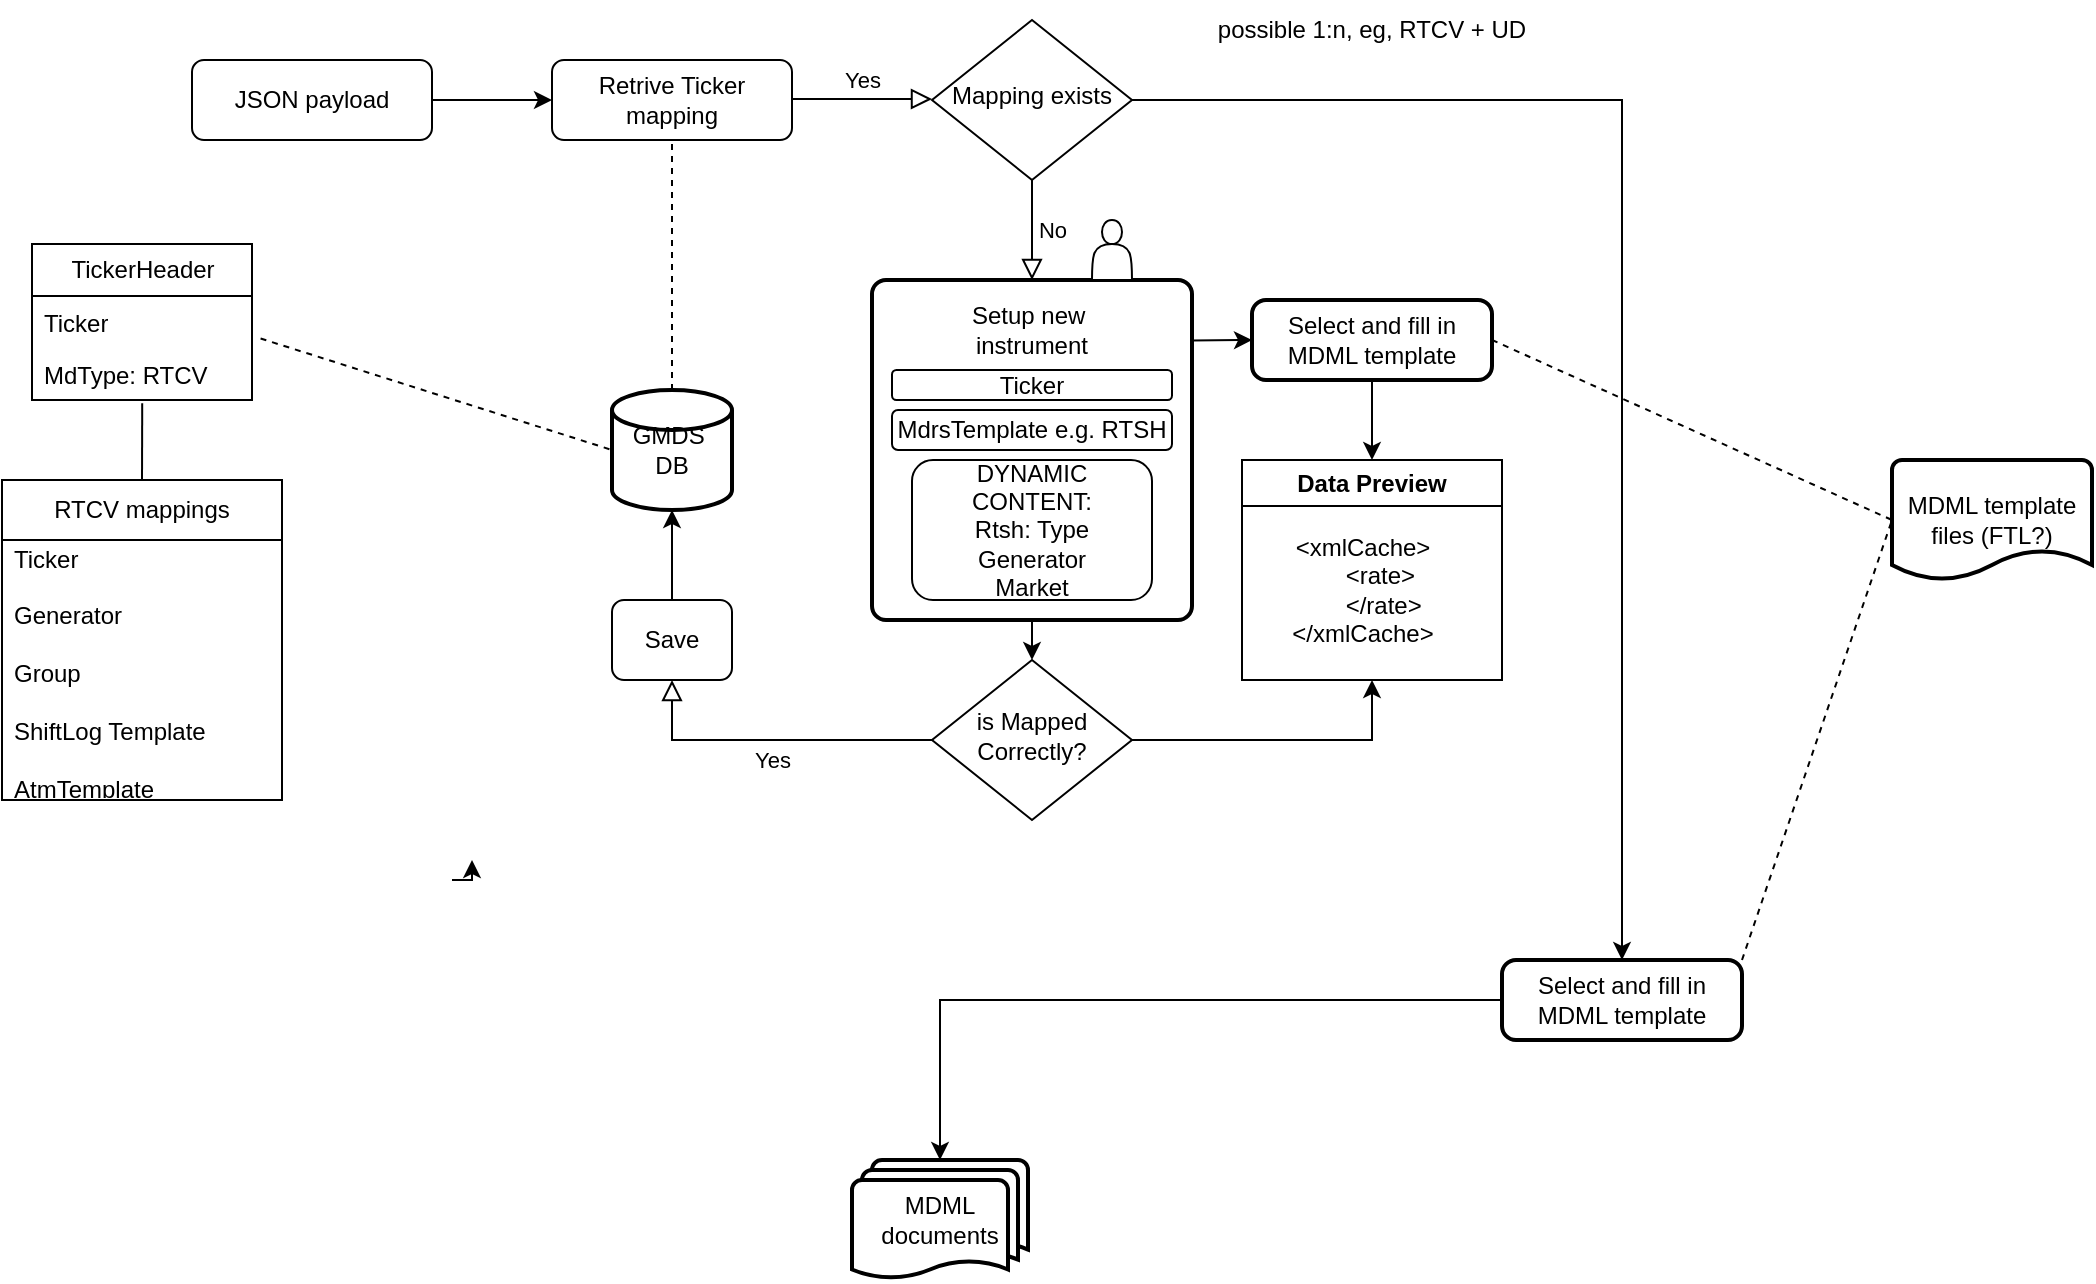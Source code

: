 <mxfile version="26.2.14">
  <diagram id="C5RBs43oDa-KdzZeNtuy" name="Page-1">
    <mxGraphModel dx="2043" dy="671" grid="1" gridSize="10" guides="1" tooltips="1" connect="1" arrows="1" fold="1" page="1" pageScale="1" pageWidth="827" pageHeight="1169" math="0" shadow="0">
      <root>
        <mxCell id="WIyWlLk6GJQsqaUBKTNV-0" />
        <mxCell id="WIyWlLk6GJQsqaUBKTNV-1" parent="WIyWlLk6GJQsqaUBKTNV-0" />
        <mxCell id="0x4GOvO5WbsecGbyz3oT-2" style="edgeStyle=orthogonalEdgeStyle;rounded=0;orthogonalLoop=1;jettySize=auto;html=1;exitX=1;exitY=0.5;exitDx=0;exitDy=0;entryX=0;entryY=0.5;entryDx=0;entryDy=0;" edge="1" parent="WIyWlLk6GJQsqaUBKTNV-1" source="WIyWlLk6GJQsqaUBKTNV-3">
          <mxGeometry relative="1" as="geometry">
            <mxPoint x="210" y="70" as="targetPoint" />
          </mxGeometry>
        </mxCell>
        <mxCell id="WIyWlLk6GJQsqaUBKTNV-3" value="JSON payload" style="rounded=1;whiteSpace=wrap;html=1;fontSize=12;glass=0;strokeWidth=1;shadow=0;" parent="WIyWlLk6GJQsqaUBKTNV-1" vertex="1">
          <mxGeometry x="30" y="50" width="120" height="40" as="geometry" />
        </mxCell>
        <mxCell id="0x4GOvO5WbsecGbyz3oT-62" style="edgeStyle=orthogonalEdgeStyle;rounded=0;orthogonalLoop=1;jettySize=auto;html=1;exitX=0.5;exitY=0;exitDx=0;exitDy=0;" edge="1" parent="WIyWlLk6GJQsqaUBKTNV-1">
          <mxGeometry relative="1" as="geometry">
            <mxPoint x="170" y="450" as="targetPoint" />
            <mxPoint x="160" y="460" as="sourcePoint" />
          </mxGeometry>
        </mxCell>
        <mxCell id="0x4GOvO5WbsecGbyz3oT-65" style="edgeStyle=orthogonalEdgeStyle;rounded=0;orthogonalLoop=1;jettySize=auto;html=1;exitX=0.5;exitY=1;exitDx=0;exitDy=0;entryX=0.5;entryY=0;entryDx=0;entryDy=0;" edge="1" parent="WIyWlLk6GJQsqaUBKTNV-1" source="0x4GOvO5WbsecGbyz3oT-0" target="0x4GOvO5WbsecGbyz3oT-64">
          <mxGeometry relative="1" as="geometry" />
        </mxCell>
        <mxCell id="0x4GOvO5WbsecGbyz3oT-0" value="" style="rounded=1;whiteSpace=wrap;html=1;absoluteArcSize=1;arcSize=14;strokeWidth=2;align=center;" vertex="1" parent="WIyWlLk6GJQsqaUBKTNV-1">
          <mxGeometry x="370" y="160" width="160" height="170" as="geometry" />
        </mxCell>
        <mxCell id="0x4GOvO5WbsecGbyz3oT-3" value="GMDS&amp;nbsp;&lt;div&gt;DB&lt;/div&gt;" style="strokeWidth=2;html=1;shape=mxgraph.flowchart.database;whiteSpace=wrap;" vertex="1" parent="WIyWlLk6GJQsqaUBKTNV-1">
          <mxGeometry x="240" y="215" width="60" height="60" as="geometry" />
        </mxCell>
        <mxCell id="0x4GOvO5WbsecGbyz3oT-4" value="Yes" style="edgeStyle=orthogonalEdgeStyle;rounded=0;html=1;jettySize=auto;orthogonalLoop=1;fontSize=11;endArrow=block;endFill=0;endSize=8;strokeWidth=1;shadow=0;labelBackgroundColor=none;exitX=1;exitY=0.5;exitDx=0;exitDy=0;" edge="1" parent="WIyWlLk6GJQsqaUBKTNV-1">
          <mxGeometry y="10" relative="1" as="geometry">
            <mxPoint as="offset" />
            <mxPoint x="330" y="69.5" as="sourcePoint" />
            <mxPoint x="400" y="69.5" as="targetPoint" />
          </mxGeometry>
        </mxCell>
        <mxCell id="0x4GOvO5WbsecGbyz3oT-5" value="No" style="edgeStyle=orthogonalEdgeStyle;rounded=0;html=1;jettySize=auto;orthogonalLoop=1;fontSize=11;endArrow=block;endFill=0;endSize=8;strokeWidth=1;shadow=0;labelBackgroundColor=none;exitX=0.5;exitY=1;exitDx=0;exitDy=0;entryX=0.5;entryY=0;entryDx=0;entryDy=0;" edge="1" parent="WIyWlLk6GJQsqaUBKTNV-1" source="0x4GOvO5WbsecGbyz3oT-6" target="0x4GOvO5WbsecGbyz3oT-0">
          <mxGeometry y="10" relative="1" as="geometry">
            <mxPoint as="offset" />
            <mxPoint x="260" y="110" as="sourcePoint" />
            <mxPoint x="260" y="160" as="targetPoint" />
          </mxGeometry>
        </mxCell>
        <mxCell id="0x4GOvO5WbsecGbyz3oT-46" style="edgeStyle=orthogonalEdgeStyle;rounded=0;orthogonalLoop=1;jettySize=auto;html=1;exitX=1;exitY=0.5;exitDx=0;exitDy=0;" edge="1" parent="WIyWlLk6GJQsqaUBKTNV-1" source="0x4GOvO5WbsecGbyz3oT-6" target="0x4GOvO5WbsecGbyz3oT-10">
          <mxGeometry relative="1" as="geometry" />
        </mxCell>
        <mxCell id="0x4GOvO5WbsecGbyz3oT-6" value="Mapping exists" style="rhombus;whiteSpace=wrap;html=1;shadow=0;fontFamily=Helvetica;fontSize=12;align=center;strokeWidth=1;spacing=6;spacingTop=-4;" vertex="1" parent="WIyWlLk6GJQsqaUBKTNV-1">
          <mxGeometry x="400" y="30" width="100" height="80" as="geometry" />
        </mxCell>
        <mxCell id="0x4GOvO5WbsecGbyz3oT-7" value="Retrive Ticker mapping" style="rounded=1;whiteSpace=wrap;html=1;fontSize=12;glass=0;strokeWidth=1;shadow=0;" vertex="1" parent="WIyWlLk6GJQsqaUBKTNV-1">
          <mxGeometry x="210" y="50" width="120" height="40" as="geometry" />
        </mxCell>
        <mxCell id="0x4GOvO5WbsecGbyz3oT-8" value="" style="endArrow=none;dashed=1;html=1;rounded=0;exitX=0.5;exitY=0;exitDx=0;exitDy=0;exitPerimeter=0;entryX=0.5;entryY=1;entryDx=0;entryDy=0;" edge="1" parent="WIyWlLk6GJQsqaUBKTNV-1" source="0x4GOvO5WbsecGbyz3oT-3" target="0x4GOvO5WbsecGbyz3oT-7">
          <mxGeometry width="50" height="50" relative="1" as="geometry">
            <mxPoint x="390" y="320" as="sourcePoint" />
            <mxPoint x="440" y="270" as="targetPoint" />
          </mxGeometry>
        </mxCell>
        <mxCell id="0x4GOvO5WbsecGbyz3oT-9" value="" style="shape=actor;whiteSpace=wrap;html=1;" vertex="1" parent="WIyWlLk6GJQsqaUBKTNV-1">
          <mxGeometry x="480" y="130" width="20" height="30" as="geometry" />
        </mxCell>
        <mxCell id="0x4GOvO5WbsecGbyz3oT-10" value="Select and fill in MDML template" style="rounded=1;whiteSpace=wrap;html=1;absoluteArcSize=1;arcSize=14;strokeWidth=2;" vertex="1" parent="WIyWlLk6GJQsqaUBKTNV-1">
          <mxGeometry x="685" y="500" width="120" height="40" as="geometry" />
        </mxCell>
        <mxCell id="0x4GOvO5WbsecGbyz3oT-12" value="Setup new&amp;nbsp;&lt;div&gt;instrument&lt;/div&gt;" style="text;html=1;align=center;verticalAlign=middle;whiteSpace=wrap;rounded=0;" vertex="1" parent="WIyWlLk6GJQsqaUBKTNV-1">
          <mxGeometry x="410" y="170" width="80" height="30" as="geometry" />
        </mxCell>
        <mxCell id="0x4GOvO5WbsecGbyz3oT-13" value="TickerHeader" style="swimlane;fontStyle=0;childLayout=stackLayout;horizontal=1;startSize=26;fillColor=none;horizontalStack=0;resizeParent=1;resizeParentMax=0;resizeLast=0;collapsible=1;marginBottom=0;html=1;" vertex="1" parent="WIyWlLk6GJQsqaUBKTNV-1">
          <mxGeometry x="-50" y="142" width="110" height="78" as="geometry" />
        </mxCell>
        <mxCell id="0x4GOvO5WbsecGbyz3oT-14" value="Ticker" style="text;strokeColor=none;fillColor=none;align=left;verticalAlign=top;spacingLeft=4;spacingRight=4;overflow=hidden;rotatable=0;points=[[0,0.5],[1,0.5]];portConstraint=eastwest;whiteSpace=wrap;html=1;" vertex="1" parent="0x4GOvO5WbsecGbyz3oT-13">
          <mxGeometry y="26" width="110" height="26" as="geometry" />
        </mxCell>
        <mxCell id="0x4GOvO5WbsecGbyz3oT-15" value="MdType: RTCV" style="text;strokeColor=none;fillColor=none;align=left;verticalAlign=top;spacingLeft=4;spacingRight=4;overflow=hidden;rotatable=0;points=[[0,0.5],[1,0.5]];portConstraint=eastwest;whiteSpace=wrap;html=1;" vertex="1" parent="0x4GOvO5WbsecGbyz3oT-13">
          <mxGeometry y="52" width="110" height="26" as="geometry" />
        </mxCell>
        <mxCell id="0x4GOvO5WbsecGbyz3oT-20" value="RTCV mappings" style="swimlane;fontStyle=0;childLayout=stackLayout;horizontal=1;startSize=30;horizontalStack=0;resizeParent=1;resizeParentMax=0;resizeLast=0;collapsible=1;marginBottom=0;whiteSpace=wrap;html=1;" vertex="1" parent="WIyWlLk6GJQsqaUBKTNV-1">
          <mxGeometry x="-65" y="260" width="140" height="160" as="geometry" />
        </mxCell>
        <mxCell id="0x4GOvO5WbsecGbyz3oT-21" value="Ticker&lt;div&gt;&lt;br&gt;&lt;/div&gt;&lt;div&gt;Generator&lt;/div&gt;&lt;div&gt;&lt;br&gt;&lt;/div&gt;&lt;div&gt;Group&lt;/div&gt;&lt;div&gt;&lt;br&gt;&lt;/div&gt;&lt;div&gt;ShiftLog Template&lt;br&gt;&lt;br&gt;AtmTemplate&lt;/div&gt;&lt;div&gt;&lt;br&gt;&lt;/div&gt;&lt;div&gt;&lt;br&gt;&lt;/div&gt;" style="text;strokeColor=none;fillColor=none;align=left;verticalAlign=middle;spacingLeft=4;spacingRight=4;overflow=hidden;points=[[0,0.5],[1,0.5]];portConstraint=eastwest;rotatable=0;whiteSpace=wrap;html=1;" vertex="1" parent="0x4GOvO5WbsecGbyz3oT-20">
          <mxGeometry y="30" width="140" height="130" as="geometry" />
        </mxCell>
        <mxCell id="0x4GOvO5WbsecGbyz3oT-37" value="" style="endArrow=none;dashed=1;html=1;rounded=0;exitX=1.039;exitY=0.817;exitDx=0;exitDy=0;exitPerimeter=0;entryX=0;entryY=0.5;entryDx=0;entryDy=0;entryPerimeter=0;" edge="1" parent="WIyWlLk6GJQsqaUBKTNV-1" source="0x4GOvO5WbsecGbyz3oT-14" target="0x4GOvO5WbsecGbyz3oT-3">
          <mxGeometry width="50" height="50" relative="1" as="geometry">
            <mxPoint x="520" y="360" as="sourcePoint" />
            <mxPoint x="570" y="310" as="targetPoint" />
          </mxGeometry>
        </mxCell>
        <mxCell id="0x4GOvO5WbsecGbyz3oT-38" value="" style="endArrow=none;html=1;rounded=0;exitX=0.5;exitY=0;exitDx=0;exitDy=0;entryX=0.501;entryY=1.064;entryDx=0;entryDy=0;entryPerimeter=0;" edge="1" parent="WIyWlLk6GJQsqaUBKTNV-1" source="0x4GOvO5WbsecGbyz3oT-20" target="0x4GOvO5WbsecGbyz3oT-15">
          <mxGeometry width="50" height="50" relative="1" as="geometry">
            <mxPoint x="520" y="360" as="sourcePoint" />
            <mxPoint x="570" y="310" as="targetPoint" />
          </mxGeometry>
        </mxCell>
        <mxCell id="0x4GOvO5WbsecGbyz3oT-39" value="Ticker" style="rounded=1;whiteSpace=wrap;html=1;" vertex="1" parent="WIyWlLk6GJQsqaUBKTNV-1">
          <mxGeometry x="380" y="205" width="140" height="15" as="geometry" />
        </mxCell>
        <mxCell id="0x4GOvO5WbsecGbyz3oT-42" value="DYNAMIC CONTENT:&lt;br&gt;Rtsh: Type&lt;br&gt;Generator&lt;br&gt;Market" style="rounded=1;whiteSpace=wrap;html=1;" vertex="1" parent="WIyWlLk6GJQsqaUBKTNV-1">
          <mxGeometry x="390" y="250" width="120" height="70" as="geometry" />
        </mxCell>
        <mxCell id="0x4GOvO5WbsecGbyz3oT-43" value="MdrsTemplate e.g. RTSH" style="rounded=1;whiteSpace=wrap;html=1;" vertex="1" parent="WIyWlLk6GJQsqaUBKTNV-1">
          <mxGeometry x="380" y="225" width="140" height="20" as="geometry" />
        </mxCell>
        <mxCell id="0x4GOvO5WbsecGbyz3oT-51" value="possible 1:n, eg, RTCV + UD" style="text;html=1;align=center;verticalAlign=middle;whiteSpace=wrap;rounded=0;" vertex="1" parent="WIyWlLk6GJQsqaUBKTNV-1">
          <mxGeometry x="540" y="20" width="160" height="30" as="geometry" />
        </mxCell>
        <mxCell id="0x4GOvO5WbsecGbyz3oT-53" value="Select and fill in MDML template" style="rounded=1;whiteSpace=wrap;html=1;absoluteArcSize=1;arcSize=14;strokeWidth=2;" vertex="1" parent="WIyWlLk6GJQsqaUBKTNV-1">
          <mxGeometry x="560" y="170" width="120" height="40" as="geometry" />
        </mxCell>
        <mxCell id="0x4GOvO5WbsecGbyz3oT-56" value="" style="endArrow=classic;html=1;rounded=0;entryX=0;entryY=0.5;entryDx=0;entryDy=0;exitX=0.999;exitY=0.178;exitDx=0;exitDy=0;exitPerimeter=0;" edge="1" parent="WIyWlLk6GJQsqaUBKTNV-1" source="0x4GOvO5WbsecGbyz3oT-0" target="0x4GOvO5WbsecGbyz3oT-53">
          <mxGeometry width="50" height="50" relative="1" as="geometry">
            <mxPoint x="470" y="260" as="sourcePoint" />
            <mxPoint x="520" y="210" as="targetPoint" />
          </mxGeometry>
        </mxCell>
        <mxCell id="0x4GOvO5WbsecGbyz3oT-59" value="Data Preview" style="swimlane;whiteSpace=wrap;html=1;" vertex="1" parent="WIyWlLk6GJQsqaUBKTNV-1">
          <mxGeometry x="555" y="250" width="130" height="110" as="geometry" />
        </mxCell>
        <mxCell id="0x4GOvO5WbsecGbyz3oT-60" value="&lt;span style=&quot;text-align: left; text-wrap-mode: wrap;&quot;&gt;&amp;lt;xmlCache&amp;gt;&lt;/span&gt;&lt;div style=&quot;text-align: left; text-wrap-mode: wrap;&quot;&gt;&lt;span style=&quot;white-space: pre;&quot;&gt;&#x9;&lt;/span&gt;&amp;lt;rate&amp;gt;&lt;/div&gt;&lt;div style=&quot;text-align: left; text-wrap-mode: wrap;&quot;&gt;&lt;span style=&quot;white-space: pre;&quot;&gt;&#x9;&lt;/span&gt;&amp;lt;/rate&amp;gt;&lt;br&gt;&amp;lt;/xmlCache&amp;gt;&lt;/div&gt;" style="text;html=1;align=center;verticalAlign=middle;resizable=0;points=[];autosize=1;strokeColor=none;fillColor=none;" vertex="1" parent="0x4GOvO5WbsecGbyz3oT-59">
          <mxGeometry x="15" y="30" width="90" height="70" as="geometry" />
        </mxCell>
        <mxCell id="0x4GOvO5WbsecGbyz3oT-61" value="" style="endArrow=classic;html=1;rounded=0;exitX=0.5;exitY=1;exitDx=0;exitDy=0;entryX=0.5;entryY=0;entryDx=0;entryDy=0;" edge="1" parent="WIyWlLk6GJQsqaUBKTNV-1" source="0x4GOvO5WbsecGbyz3oT-53" target="0x4GOvO5WbsecGbyz3oT-59">
          <mxGeometry width="50" height="50" relative="1" as="geometry">
            <mxPoint x="480" y="350" as="sourcePoint" />
            <mxPoint x="530" y="300" as="targetPoint" />
          </mxGeometry>
        </mxCell>
        <mxCell id="0x4GOvO5WbsecGbyz3oT-75" style="edgeStyle=orthogonalEdgeStyle;rounded=0;orthogonalLoop=1;jettySize=auto;html=1;exitX=1;exitY=0.5;exitDx=0;exitDy=0;entryX=0.5;entryY=1;entryDx=0;entryDy=0;" edge="1" parent="WIyWlLk6GJQsqaUBKTNV-1" source="0x4GOvO5WbsecGbyz3oT-64" target="0x4GOvO5WbsecGbyz3oT-59">
          <mxGeometry relative="1" as="geometry" />
        </mxCell>
        <mxCell id="0x4GOvO5WbsecGbyz3oT-64" value="is Mapped Correctly?" style="rhombus;whiteSpace=wrap;html=1;shadow=0;fontFamily=Helvetica;fontSize=12;align=center;strokeWidth=1;spacing=6;spacingTop=-4;" vertex="1" parent="WIyWlLk6GJQsqaUBKTNV-1">
          <mxGeometry x="400" y="350" width="100" height="80" as="geometry" />
        </mxCell>
        <mxCell id="0x4GOvO5WbsecGbyz3oT-68" value="Yes" style="edgeStyle=orthogonalEdgeStyle;rounded=0;html=1;jettySize=auto;orthogonalLoop=1;fontSize=11;endArrow=block;endFill=0;endSize=8;strokeWidth=1;shadow=0;labelBackgroundColor=none;exitX=0;exitY=0.5;exitDx=0;exitDy=0;entryX=0.5;entryY=1;entryDx=0;entryDy=0;" edge="1" parent="WIyWlLk6GJQsqaUBKTNV-1" source="0x4GOvO5WbsecGbyz3oT-64" target="0x4GOvO5WbsecGbyz3oT-69">
          <mxGeometry y="10" relative="1" as="geometry">
            <mxPoint as="offset" />
            <mxPoint x="340" y="79.5" as="sourcePoint" />
            <mxPoint x="270" y="370" as="targetPoint" />
            <Array as="points">
              <mxPoint x="270" y="390" />
            </Array>
          </mxGeometry>
        </mxCell>
        <mxCell id="0x4GOvO5WbsecGbyz3oT-69" value="Save" style="rounded=1;whiteSpace=wrap;html=1;fontSize=12;glass=0;strokeWidth=1;shadow=0;" vertex="1" parent="WIyWlLk6GJQsqaUBKTNV-1">
          <mxGeometry x="240" y="320" width="60" height="40" as="geometry" />
        </mxCell>
        <mxCell id="0x4GOvO5WbsecGbyz3oT-76" style="edgeStyle=orthogonalEdgeStyle;rounded=0;orthogonalLoop=1;jettySize=auto;html=1;exitX=0.5;exitY=0;exitDx=0;exitDy=0;entryX=0.5;entryY=1;entryDx=0;entryDy=0;entryPerimeter=0;" edge="1" parent="WIyWlLk6GJQsqaUBKTNV-1" source="0x4GOvO5WbsecGbyz3oT-69" target="0x4GOvO5WbsecGbyz3oT-3">
          <mxGeometry relative="1" as="geometry" />
        </mxCell>
        <mxCell id="0x4GOvO5WbsecGbyz3oT-77" value="MDML documents" style="strokeWidth=2;html=1;shape=mxgraph.flowchart.multi-document;whiteSpace=wrap;" vertex="1" parent="WIyWlLk6GJQsqaUBKTNV-1">
          <mxGeometry x="360" y="600" width="88" height="60" as="geometry" />
        </mxCell>
        <mxCell id="0x4GOvO5WbsecGbyz3oT-79" style="edgeStyle=orthogonalEdgeStyle;rounded=0;orthogonalLoop=1;jettySize=auto;html=1;exitX=0;exitY=0.5;exitDx=0;exitDy=0;entryX=0.5;entryY=0;entryDx=0;entryDy=0;entryPerimeter=0;" edge="1" parent="WIyWlLk6GJQsqaUBKTNV-1" source="0x4GOvO5WbsecGbyz3oT-10" target="0x4GOvO5WbsecGbyz3oT-77">
          <mxGeometry relative="1" as="geometry" />
        </mxCell>
        <mxCell id="0x4GOvO5WbsecGbyz3oT-80" value="MDML template files (FTL?)" style="strokeWidth=2;html=1;shape=mxgraph.flowchart.document2;whiteSpace=wrap;size=0.25;" vertex="1" parent="WIyWlLk6GJQsqaUBKTNV-1">
          <mxGeometry x="880" y="250" width="100" height="60" as="geometry" />
        </mxCell>
        <mxCell id="0x4GOvO5WbsecGbyz3oT-84" value="" style="endArrow=none;dashed=1;html=1;rounded=0;exitX=1;exitY=0.5;exitDx=0;exitDy=0;entryX=0;entryY=0.5;entryDx=0;entryDy=0;entryPerimeter=0;" edge="1" parent="WIyWlLk6GJQsqaUBKTNV-1" source="0x4GOvO5WbsecGbyz3oT-53" target="0x4GOvO5WbsecGbyz3oT-80">
          <mxGeometry width="50" height="50" relative="1" as="geometry">
            <mxPoint x="830" y="340" as="sourcePoint" />
            <mxPoint x="880" y="290" as="targetPoint" />
          </mxGeometry>
        </mxCell>
        <mxCell id="0x4GOvO5WbsecGbyz3oT-85" value="" style="endArrow=none;dashed=1;html=1;rounded=0;exitX=1;exitY=0;exitDx=0;exitDy=0;entryX=0;entryY=0.5;entryDx=0;entryDy=0;entryPerimeter=0;" edge="1" parent="WIyWlLk6GJQsqaUBKTNV-1" source="0x4GOvO5WbsecGbyz3oT-10" target="0x4GOvO5WbsecGbyz3oT-80">
          <mxGeometry width="50" height="50" relative="1" as="geometry">
            <mxPoint x="520" y="350" as="sourcePoint" />
            <mxPoint x="570" y="300" as="targetPoint" />
          </mxGeometry>
        </mxCell>
      </root>
    </mxGraphModel>
  </diagram>
</mxfile>
